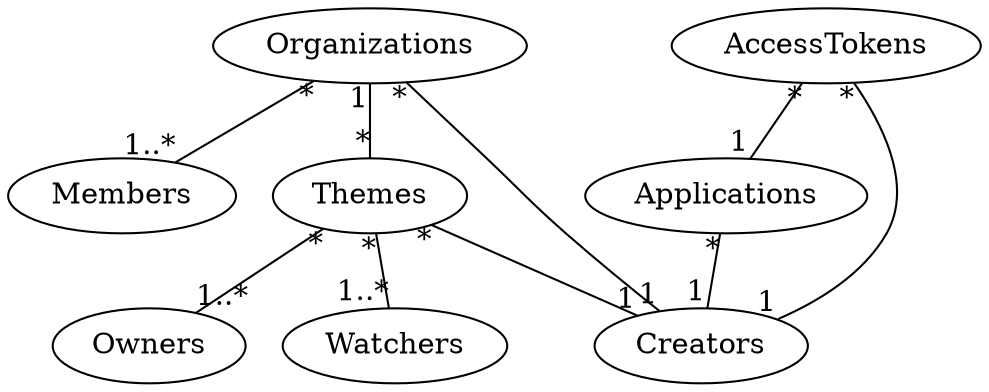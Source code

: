 graph G {
    Organizations -- Members [taillabel="*" headlabel="1..*"]
    Organizations -- Themes [taillabel="1" headlabel="*"]
    Organizations -- Creators [taillabel="*" headlabel="1"]
    Themes -- Owners [taillabel="*" headlabel="1..*"]
    Themes -- Watchers [taillabel="*" headlabel="1..*"]
    Themes -- Creators [taillabel="*" headlabel="1"]
    Applications -- Creators [taillabel="*" headlabel="1"]
    AccessTokens -- Creators [taillabel="*" headlabel="1"]
    AccessTokens -- Applications [taillabel="*" headlabel="1"]
}
